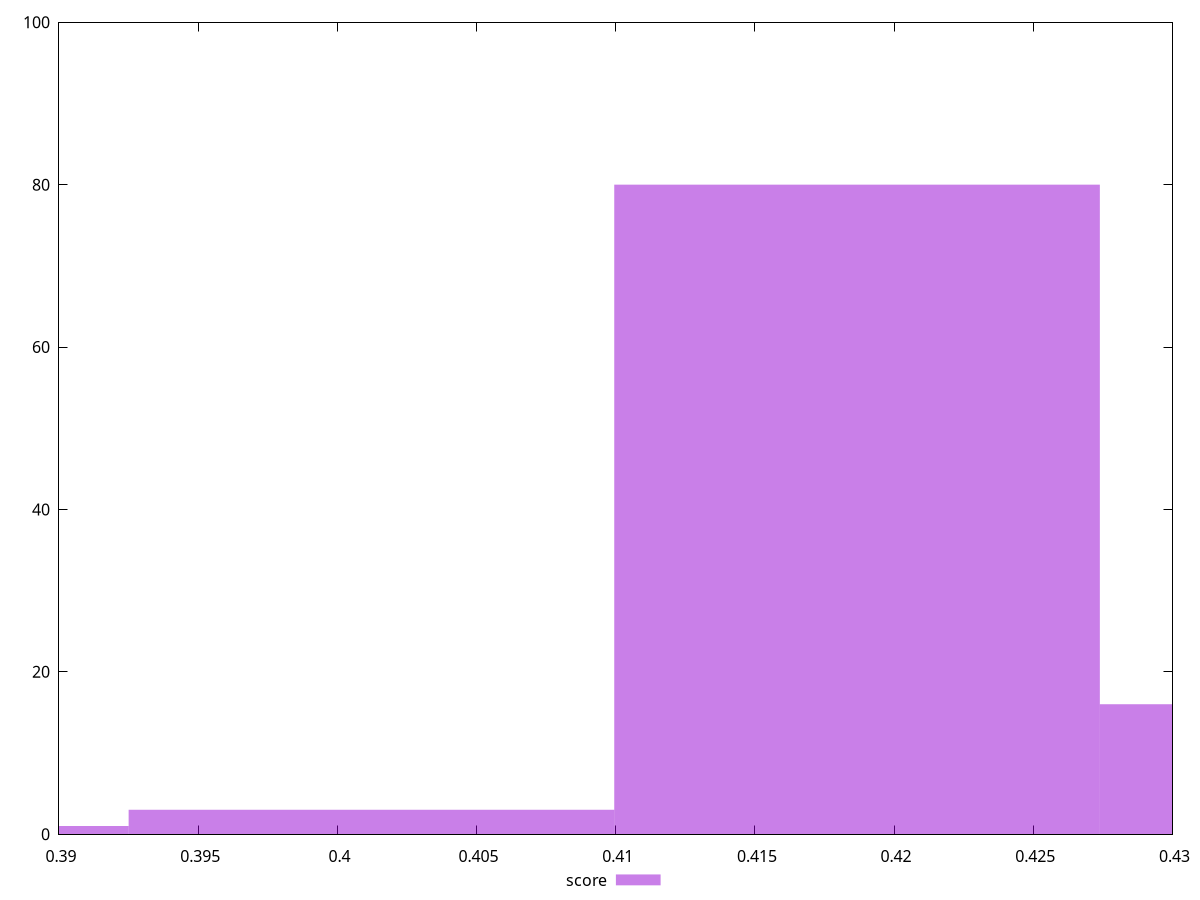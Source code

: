 reset

$score <<EOF
0.38377932538457876 1
0.418668354964995 80
0.4012238401747869 3
0.43611286975520314 16
EOF

set key outside below
set boxwidth 0.017444514790208126
set xrange [0.39:0.43]
set yrange [0:100]
set trange [0:100]
set style fill transparent solid 0.5 noborder
set terminal svg size 640, 490 enhanced background rgb 'white'
set output "report_00019_2021-02-10T18-14-37.922Z//render-blocking-resources/samples/pages/score/histogram.svg"

plot $score title "score" with boxes

reset
